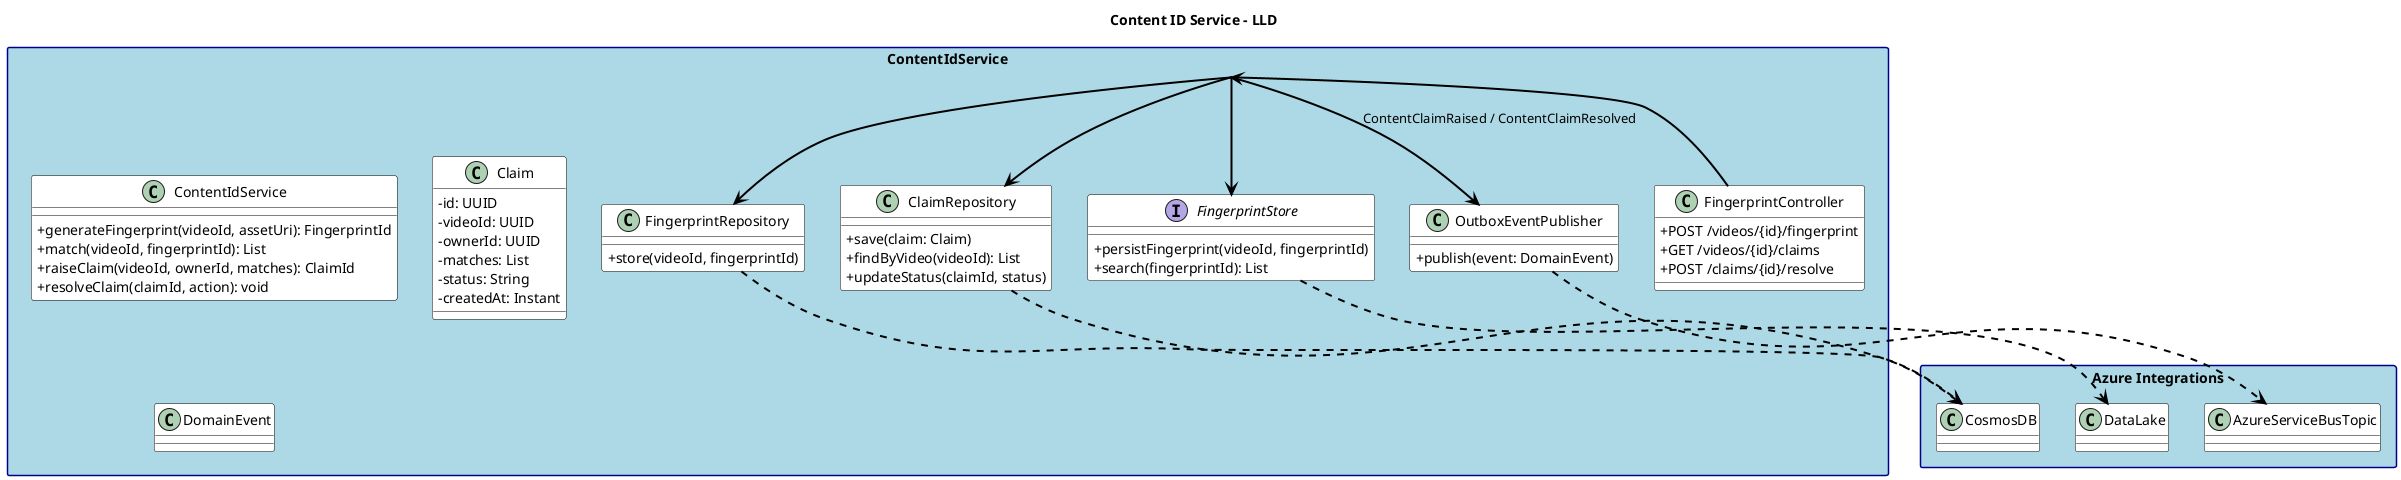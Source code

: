 @startuml
title Content ID Service - LLD

skinparam shadowing false
skinparam packageStyle rectangle
skinparam classAttributeIconSize 0
skinparam fontName "Helvetica"
skinparam titleFontName "Helvetica"
skinparam legendFontName "Helvetica"
skinparam noteFontName "Helvetica"
skinparam backgroundColor white
skinparam packageBackgroundColor lightblue
skinparam packageBorderColor darkblue
skinparam classBackgroundColor white
skinparam classBorderColor black
skinparam interfaceBackgroundColor lightgreen
skinparam interfaceBorderColor black
skinparam enumBackgroundColor lightyellow
skinparam enumBorderColor black
skinparam arrowColor black
skinparam arrowThickness 2


package "ContentIdService" {
class FingerprintController {
+POST /videos/{id}/fingerprint
+GET /videos/{id}/claims
+POST /claims/{id}/resolve
}

class ContentIdService {
+generateFingerprint(videoId, assetUri): FingerprintId
+match(videoId, fingerprintId): List
+raiseClaim(videoId, ownerId, matches): ClaimId
+resolveClaim(claimId, action): void
}

class FingerprintRepository {
+store(videoId, fingerprintId)
}

class ClaimRepository {
+save(claim: Claim)
+findByVideo(videoId): List
+updateStatus(claimId, status)
}

class Claim {
-id: UUID
-videoId: UUID
-ownerId: UUID
-matches: List
-status: String
-createdAt: Instant
}

interface FingerprintStore {
+persistFingerprint(videoId, fingerprintId)
+search(fingerprintId): List
}

class OutboxEventPublisher {
+publish(event: DomainEvent)
}
class DomainEvent {}
}

package "Azure Integrations" {
class DataLake
class CosmosDB
class AzureServiceBusTopic
}

FingerprintController --> ContentIdService
ContentIdService --> FingerprintStore
ContentIdService --> FingerprintRepository
ContentIdService --> ClaimRepository
FingerprintStore ..> DataLake
FingerprintRepository ..> CosmosDB
ClaimRepository ..> CosmosDB
ContentIdService --> OutboxEventPublisher : "ContentClaimRaised / ContentClaimResolved"
OutboxEventPublisher ..> AzureServiceBusTopic

@enduml
